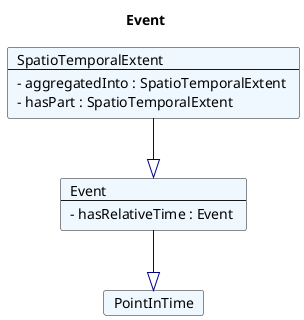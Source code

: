 @startuml
Title Event 

Card Event #F0F8FF [
Event
----
- hasRelativeTime : Event 
]
Card SpatioTemporalExtent #F0F8FF [
SpatioTemporalExtent
----
- aggregatedInto : SpatioTemporalExtent 
- hasPart : SpatioTemporalExtent 
]
SpatioTemporalExtent --|> Event  #00008B 
Card PointInTime #F0F8FF [
PointInTime
]
Event --|> PointInTime  #00008B 
@enduml